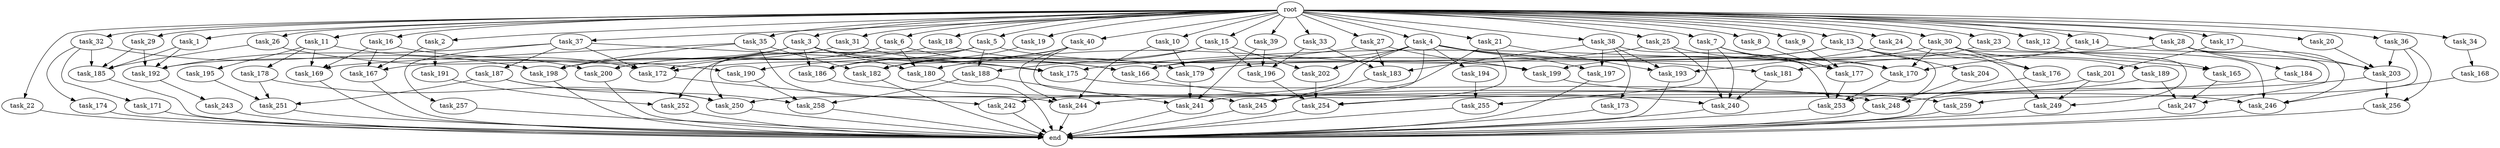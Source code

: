 digraph G {
  root [size="0.000000"];
  task_1 [size="1.024000"];
  task_2 [size="1.024000"];
  task_3 [size="1.024000"];
  task_4 [size="1.024000"];
  task_5 [size="1.024000"];
  task_6 [size="1.024000"];
  task_7 [size="1.024000"];
  task_8 [size="1.024000"];
  task_9 [size="1.024000"];
  task_10 [size="1.024000"];
  task_11 [size="1.024000"];
  task_12 [size="1.024000"];
  task_13 [size="1.024000"];
  task_14 [size="1.024000"];
  task_15 [size="1.024000"];
  task_16 [size="1.024000"];
  task_17 [size="1.024000"];
  task_18 [size="1.024000"];
  task_19 [size="1.024000"];
  task_20 [size="1.024000"];
  task_21 [size="1.024000"];
  task_22 [size="1.024000"];
  task_23 [size="1.024000"];
  task_24 [size="1.024000"];
  task_25 [size="1.024000"];
  task_26 [size="1.024000"];
  task_27 [size="1.024000"];
  task_28 [size="1.024000"];
  task_29 [size="1.024000"];
  task_30 [size="1.024000"];
  task_31 [size="1.024000"];
  task_32 [size="1.024000"];
  task_33 [size="1.024000"];
  task_34 [size="1.024000"];
  task_35 [size="1.024000"];
  task_36 [size="1.024000"];
  task_37 [size="1.024000"];
  task_38 [size="1.024000"];
  task_39 [size="1.024000"];
  task_40 [size="1.024000"];
  task_165 [size="292057776.128000"];
  task_166 [size="1434519076.864000"];
  task_167 [size="1082331758.592000"];
  task_168 [size="695784701.952000"];
  task_169 [size="987842478.080000"];
  task_170 [size="1589137899.520000"];
  task_171 [size="858993459.200000"];
  task_172 [size="1434519076.864000"];
  task_173 [size="77309411.328000"];
  task_174 [size="858993459.200000"];
  task_175 [size="506806140.928000"];
  task_176 [size="1005022347.264000"];
  task_177 [size="927712935.936000"];
  task_178 [size="214748364.800000"];
  task_179 [size="1975684956.160000"];
  task_180 [size="738734374.912000"];
  task_181 [size="523986010.112000"];
  task_182 [size="678604832.768000"];
  task_183 [size="987842478.080000"];
  task_184 [size="77309411.328000"];
  task_185 [size="1666447310.848000"];
  task_186 [size="1168231104.512000"];
  task_187 [size="214748364.800000"];
  task_188 [size="627065225.216000"];
  task_189 [size="309237645.312000"];
  task_190 [size="773094113.280000"];
  task_191 [size="77309411.328000"];
  task_192 [size="1254130450.432000"];
  task_193 [size="910533066.752000"];
  task_194 [size="214748364.800000"];
  task_195 [size="214748364.800000"];
  task_196 [size="841813590.016000"];
  task_197 [size="292057776.128000"];
  task_198 [size="1460288880.640000"];
  task_199 [size="1314259992.576000"];
  task_200 [size="1288490188.800000"];
  task_201 [size="549755813.888000"];
  task_202 [size="292057776.128000"];
  task_203 [size="1520418422.784000"];
  task_204 [size="695784701.952000"];
  task_240 [size="1365799600.128000"];
  task_241 [size="2173253451.776000"];
  task_242 [size="687194767.360000"];
  task_243 [size="34359738.368000"];
  task_244 [size="1228360646.656000"];
  task_245 [size="2027224563.712000"];
  task_246 [size="635655159.808000"];
  task_247 [size="2027224563.712000"];
  task_248 [size="1288490188.800000"];
  task_249 [size="1425929142.272000"];
  task_250 [size="1735166787.584000"];
  task_251 [size="1391569403.904000"];
  task_252 [size="858993459.200000"];
  task_253 [size="1546188226.560000"];
  task_254 [size="1417339207.680000"];
  task_255 [size="498216206.336000"];
  task_256 [size="249108103.168000"];
  task_257 [size="214748364.800000"];
  task_258 [size="1520418422.784000"];
  task_259 [size="343597383.680000"];
  end [size="0.000000"];

  root -> task_1 [size="1.000000"];
  root -> task_2 [size="1.000000"];
  root -> task_3 [size="1.000000"];
  root -> task_4 [size="1.000000"];
  root -> task_5 [size="1.000000"];
  root -> task_6 [size="1.000000"];
  root -> task_7 [size="1.000000"];
  root -> task_8 [size="1.000000"];
  root -> task_9 [size="1.000000"];
  root -> task_10 [size="1.000000"];
  root -> task_11 [size="1.000000"];
  root -> task_12 [size="1.000000"];
  root -> task_13 [size="1.000000"];
  root -> task_14 [size="1.000000"];
  root -> task_15 [size="1.000000"];
  root -> task_16 [size="1.000000"];
  root -> task_17 [size="1.000000"];
  root -> task_18 [size="1.000000"];
  root -> task_19 [size="1.000000"];
  root -> task_20 [size="1.000000"];
  root -> task_21 [size="1.000000"];
  root -> task_22 [size="1.000000"];
  root -> task_23 [size="1.000000"];
  root -> task_24 [size="1.000000"];
  root -> task_25 [size="1.000000"];
  root -> task_26 [size="1.000000"];
  root -> task_27 [size="1.000000"];
  root -> task_28 [size="1.000000"];
  root -> task_29 [size="1.000000"];
  root -> task_30 [size="1.000000"];
  root -> task_31 [size="1.000000"];
  root -> task_32 [size="1.000000"];
  root -> task_33 [size="1.000000"];
  root -> task_34 [size="1.000000"];
  root -> task_35 [size="1.000000"];
  root -> task_36 [size="1.000000"];
  root -> task_37 [size="1.000000"];
  root -> task_38 [size="1.000000"];
  root -> task_39 [size="1.000000"];
  root -> task_40 [size="1.000000"];
  task_1 -> task_185 [size="301989888.000000"];
  task_1 -> task_192 [size="301989888.000000"];
  task_2 -> task_167 [size="75497472.000000"];
  task_2 -> task_191 [size="75497472.000000"];
  task_3 -> task_166 [size="301989888.000000"];
  task_3 -> task_167 [size="301989888.000000"];
  task_3 -> task_180 [size="301989888.000000"];
  task_3 -> task_186 [size="301989888.000000"];
  task_3 -> task_192 [size="301989888.000000"];
  task_3 -> task_198 [size="301989888.000000"];
  task_3 -> task_199 [size="301989888.000000"];
  task_4 -> task_165 [size="209715200.000000"];
  task_4 -> task_166 [size="209715200.000000"];
  task_4 -> task_181 [size="209715200.000000"];
  task_4 -> task_194 [size="209715200.000000"];
  task_4 -> task_197 [size="209715200.000000"];
  task_4 -> task_202 [size="209715200.000000"];
  task_4 -> task_241 [size="209715200.000000"];
  task_4 -> task_250 [size="209715200.000000"];
  task_5 -> task_170 [size="536870912.000000"];
  task_5 -> task_186 [size="536870912.000000"];
  task_5 -> task_188 [size="536870912.000000"];
  task_5 -> task_250 [size="536870912.000000"];
  task_5 -> task_252 [size="536870912.000000"];
  task_6 -> task_166 [size="209715200.000000"];
  task_6 -> task_172 [size="209715200.000000"];
  task_6 -> task_180 [size="209715200.000000"];
  task_6 -> task_200 [size="209715200.000000"];
  task_7 -> task_170 [size="411041792.000000"];
  task_7 -> task_177 [size="411041792.000000"];
  task_7 -> task_240 [size="411041792.000000"];
  task_7 -> task_255 [size="411041792.000000"];
  task_8 -> task_177 [size="75497472.000000"];
  task_9 -> task_177 [size="209715200.000000"];
  task_10 -> task_179 [size="411041792.000000"];
  task_10 -> task_244 [size="411041792.000000"];
  task_11 -> task_169 [size="209715200.000000"];
  task_11 -> task_178 [size="209715200.000000"];
  task_11 -> task_195 [size="209715200.000000"];
  task_11 -> task_200 [size="209715200.000000"];
  task_12 -> task_165 [size="75497472.000000"];
  task_13 -> task_166 [size="679477248.000000"];
  task_13 -> task_179 [size="679477248.000000"];
  task_13 -> task_204 [size="679477248.000000"];
  task_13 -> task_249 [size="679477248.000000"];
  task_13 -> task_253 [size="679477248.000000"];
  task_14 -> task_170 [size="301989888.000000"];
  task_14 -> task_247 [size="301989888.000000"];
  task_15 -> task_182 [size="75497472.000000"];
  task_15 -> task_188 [size="75497472.000000"];
  task_15 -> task_196 [size="75497472.000000"];
  task_15 -> task_202 [size="75497472.000000"];
  task_16 -> task_167 [size="679477248.000000"];
  task_16 -> task_169 [size="679477248.000000"];
  task_16 -> task_172 [size="679477248.000000"];
  task_17 -> task_201 [size="536870912.000000"];
  task_17 -> task_203 [size="536870912.000000"];
  task_18 -> task_179 [size="838860800.000000"];
  task_18 -> task_200 [size="838860800.000000"];
  task_19 -> task_182 [size="209715200.000000"];
  task_20 -> task_203 [size="838860800.000000"];
  task_21 -> task_193 [size="134217728.000000"];
  task_21 -> task_242 [size="134217728.000000"];
  task_21 -> task_254 [size="134217728.000000"];
  task_22 -> end [size="1.000000"];
  task_23 -> task_181 [size="301989888.000000"];
  task_23 -> task_246 [size="301989888.000000"];
  task_24 -> task_176 [size="679477248.000000"];
  task_24 -> task_193 [size="679477248.000000"];
  task_25 -> task_177 [size="209715200.000000"];
  task_25 -> task_180 [size="209715200.000000"];
  task_25 -> task_240 [size="209715200.000000"];
  task_26 -> task_185 [size="75497472.000000"];
  task_26 -> task_190 [size="75497472.000000"];
  task_27 -> task_183 [size="679477248.000000"];
  task_27 -> task_190 [size="679477248.000000"];
  task_27 -> task_199 [size="679477248.000000"];
  task_28 -> task_175 [size="75497472.000000"];
  task_28 -> task_184 [size="75497472.000000"];
  task_28 -> task_203 [size="75497472.000000"];
  task_28 -> task_246 [size="75497472.000000"];
  task_29 -> task_185 [size="411041792.000000"];
  task_29 -> task_192 [size="411041792.000000"];
  task_30 -> task_170 [size="301989888.000000"];
  task_30 -> task_176 [size="301989888.000000"];
  task_30 -> task_189 [size="301989888.000000"];
  task_30 -> task_199 [size="301989888.000000"];
  task_30 -> task_249 [size="301989888.000000"];
  task_31 -> task_175 [size="209715200.000000"];
  task_31 -> task_198 [size="209715200.000000"];
  task_32 -> task_171 [size="838860800.000000"];
  task_32 -> task_174 [size="838860800.000000"];
  task_32 -> task_185 [size="838860800.000000"];
  task_32 -> task_198 [size="838860800.000000"];
  task_33 -> task_183 [size="209715200.000000"];
  task_33 -> task_196 [size="209715200.000000"];
  task_34 -> task_168 [size="679477248.000000"];
  task_35 -> task_169 [size="75497472.000000"];
  task_35 -> task_182 [size="75497472.000000"];
  task_35 -> task_198 [size="75497472.000000"];
  task_35 -> task_244 [size="75497472.000000"];
  task_36 -> task_203 [size="33554432.000000"];
  task_36 -> task_256 [size="33554432.000000"];
  task_36 -> task_259 [size="33554432.000000"];
  task_37 -> task_172 [size="209715200.000000"];
  task_37 -> task_175 [size="209715200.000000"];
  task_37 -> task_187 [size="209715200.000000"];
  task_37 -> task_192 [size="209715200.000000"];
  task_37 -> task_257 [size="209715200.000000"];
  task_38 -> task_173 [size="75497472.000000"];
  task_38 -> task_183 [size="75497472.000000"];
  task_38 -> task_193 [size="75497472.000000"];
  task_38 -> task_197 [size="75497472.000000"];
  task_38 -> task_253 [size="75497472.000000"];
  task_39 -> task_196 [size="536870912.000000"];
  task_39 -> task_241 [size="536870912.000000"];
  task_40 -> task_172 [size="301989888.000000"];
  task_40 -> task_182 [size="301989888.000000"];
  task_40 -> task_186 [size="301989888.000000"];
  task_40 -> task_244 [size="301989888.000000"];
  task_40 -> task_245 [size="301989888.000000"];
  task_165 -> task_247 [size="838860800.000000"];
  task_166 -> task_240 [size="301989888.000000"];
  task_167 -> end [size="1.000000"];
  task_168 -> task_246 [size="209715200.000000"];
  task_169 -> end [size="1.000000"];
  task_170 -> task_253 [size="75497472.000000"];
  task_171 -> end [size="1.000000"];
  task_172 -> task_242 [size="536870912.000000"];
  task_173 -> end [size="1.000000"];
  task_174 -> end [size="1.000000"];
  task_175 -> task_248 [size="209715200.000000"];
  task_176 -> end [size="1.000000"];
  task_177 -> task_253 [size="679477248.000000"];
  task_178 -> task_250 [size="536870912.000000"];
  task_178 -> task_251 [size="536870912.000000"];
  task_179 -> task_241 [size="838860800.000000"];
  task_180 -> end [size="1.000000"];
  task_181 -> task_240 [size="411041792.000000"];
  task_182 -> end [size="1.000000"];
  task_183 -> task_245 [size="838860800.000000"];
  task_184 -> task_254 [size="301989888.000000"];
  task_185 -> end [size="1.000000"];
  task_186 -> task_259 [size="301989888.000000"];
  task_187 -> task_250 [size="411041792.000000"];
  task_187 -> task_251 [size="411041792.000000"];
  task_187 -> task_258 [size="411041792.000000"];
  task_188 -> task_241 [size="536870912.000000"];
  task_188 -> task_258 [size="536870912.000000"];
  task_189 -> task_245 [size="838860800.000000"];
  task_189 -> task_247 [size="838860800.000000"];
  task_190 -> task_258 [size="536870912.000000"];
  task_191 -> task_252 [size="301989888.000000"];
  task_192 -> task_243 [size="33554432.000000"];
  task_193 -> end [size="1.000000"];
  task_194 -> task_255 [size="75497472.000000"];
  task_195 -> task_251 [size="411041792.000000"];
  task_196 -> task_254 [size="536870912.000000"];
  task_197 -> end [size="1.000000"];
  task_198 -> end [size="1.000000"];
  task_199 -> task_246 [size="33554432.000000"];
  task_200 -> end [size="1.000000"];
  task_201 -> task_244 [size="411041792.000000"];
  task_201 -> task_249 [size="411041792.000000"];
  task_202 -> task_254 [size="411041792.000000"];
  task_203 -> task_248 [size="209715200.000000"];
  task_203 -> task_256 [size="209715200.000000"];
  task_204 -> task_248 [size="838860800.000000"];
  task_240 -> end [size="1.000000"];
  task_241 -> end [size="1.000000"];
  task_242 -> end [size="1.000000"];
  task_243 -> end [size="1.000000"];
  task_244 -> end [size="1.000000"];
  task_245 -> end [size="1.000000"];
  task_246 -> end [size="1.000000"];
  task_247 -> end [size="1.000000"];
  task_248 -> end [size="1.000000"];
  task_249 -> end [size="1.000000"];
  task_250 -> end [size="1.000000"];
  task_251 -> end [size="1.000000"];
  task_252 -> end [size="1.000000"];
  task_253 -> end [size="1.000000"];
  task_254 -> end [size="1.000000"];
  task_255 -> end [size="1.000000"];
  task_256 -> end [size="1.000000"];
  task_257 -> end [size="1.000000"];
  task_258 -> end [size="1.000000"];
  task_259 -> end [size="1.000000"];
}
